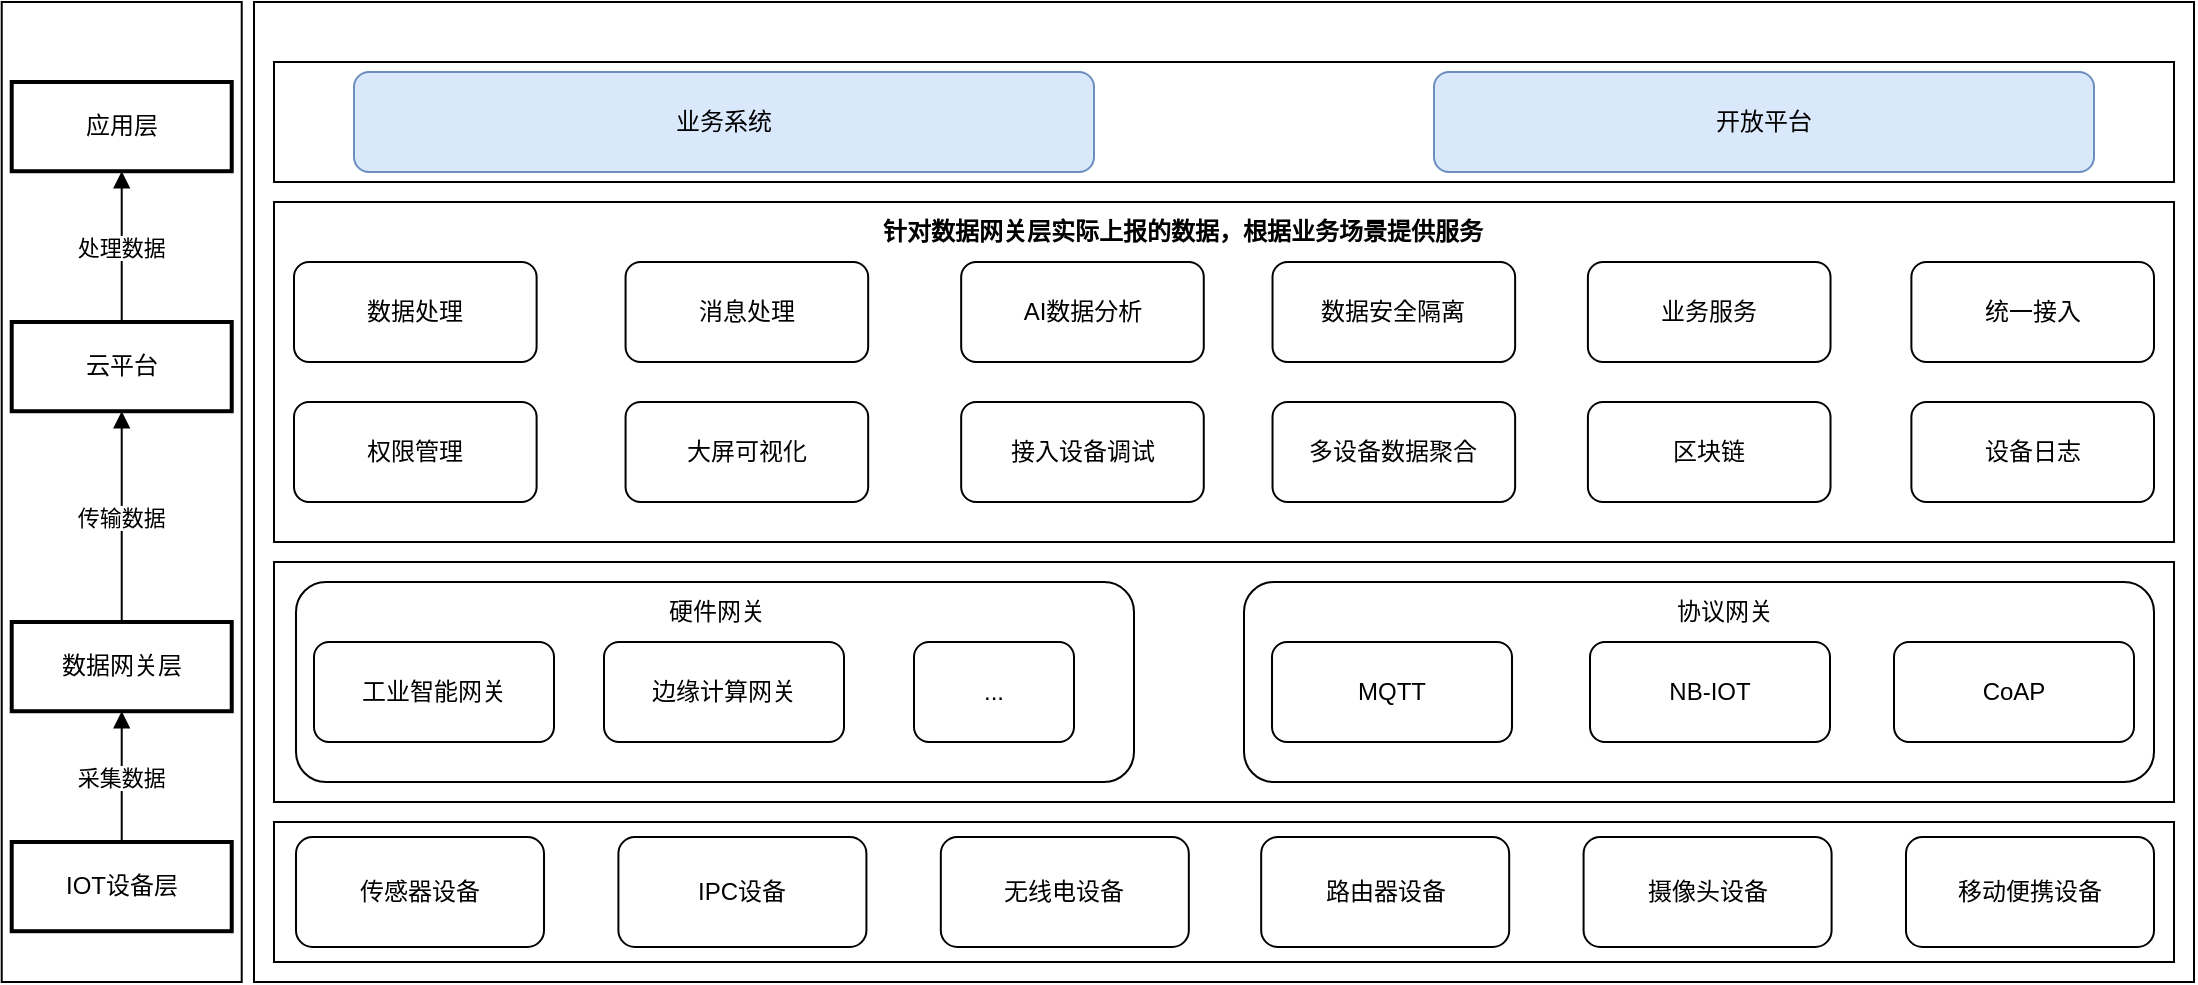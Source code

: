 <mxfile version="24.5.5" type="github">
  <diagram name="第 1 页" id="OLYgfp5TXsXwXul3KUrM">
    <mxGraphModel dx="2210" dy="761" grid="1" gridSize="10" guides="1" tooltips="1" connect="1" arrows="1" fold="1" page="1" pageScale="1" pageWidth="827" pageHeight="1169" math="0" shadow="0">
      <root>
        <mxCell id="0" />
        <mxCell id="1" parent="0" />
        <mxCell id="6H85nq_-kugTaHvLwqia-9" value="" style="rounded=0;whiteSpace=wrap;html=1;" vertex="1" parent="1">
          <mxGeometry x="110" width="970" height="490" as="geometry" />
        </mxCell>
        <mxCell id="6H85nq_-kugTaHvLwqia-11" value="" style="group" vertex="1" connectable="0" parent="1">
          <mxGeometry x="-16.14" width="120" height="490" as="geometry" />
        </mxCell>
        <mxCell id="6H85nq_-kugTaHvLwqia-10" value="" style="rounded=0;whiteSpace=wrap;html=1;" vertex="1" parent="6H85nq_-kugTaHvLwqia-11">
          <mxGeometry width="120" height="490" as="geometry" />
        </mxCell>
        <mxCell id="2" value="IOT设备层" style="whiteSpace=wrap;strokeWidth=2;" parent="6H85nq_-kugTaHvLwqia-11" vertex="1">
          <mxGeometry x="5" y="420" width="110" height="44.606" as="geometry" />
        </mxCell>
        <mxCell id="3" value="数据网关层" style="whiteSpace=wrap;strokeWidth=2;" parent="6H85nq_-kugTaHvLwqia-11" vertex="1">
          <mxGeometry x="5" y="310" width="110" height="44.61" as="geometry" />
        </mxCell>
        <mxCell id="4" value="云平台" style="whiteSpace=wrap;strokeWidth=2;" parent="6H85nq_-kugTaHvLwqia-11" vertex="1">
          <mxGeometry x="5" y="160" width="110" height="44.61" as="geometry" />
        </mxCell>
        <mxCell id="5" value="应用层" style="whiteSpace=wrap;strokeWidth=2;" parent="6H85nq_-kugTaHvLwqia-11" vertex="1">
          <mxGeometry x="5" y="40" width="110" height="44.61" as="geometry" />
        </mxCell>
        <mxCell id="6" value="采集数据" style="curved=1;startArrow=none;endArrow=block;exitX=0.5;exitY=0;exitDx=0;exitDy=0;entryX=0.5;entryY=1;entryDx=0;entryDy=0;" parent="6H85nq_-kugTaHvLwqia-11" source="2" target="3" edge="1">
          <mxGeometry relative="1" as="geometry">
            <Array as="points" />
            <mxPoint x="71.14" y="250" as="targetPoint" />
          </mxGeometry>
        </mxCell>
        <mxCell id="7" value="传输数据" style="curved=1;startArrow=none;endArrow=block;entryX=0.5;entryY=1;entryDx=0;entryDy=0;exitX=0.5;exitY=0;exitDx=0;exitDy=0;" parent="6H85nq_-kugTaHvLwqia-11" source="3" target="4" edge="1">
          <mxGeometry relative="1" as="geometry">
            <Array as="points" />
            <mxPoint x="71.14" y="200" as="sourcePoint" />
          </mxGeometry>
        </mxCell>
        <mxCell id="8" value="处理数据" style="curved=1;startArrow=none;endArrow=block;entryX=0.5;entryY=1;entryDx=0;entryDy=0;exitX=0.5;exitY=0;exitDx=0;exitDy=0;" parent="6H85nq_-kugTaHvLwqia-11" source="4" target="5" edge="1">
          <mxGeometry relative="1" as="geometry">
            <Array as="points" />
            <mxPoint x="71.14" y="100" as="sourcePoint" />
          </mxGeometry>
        </mxCell>
        <mxCell id="6H85nq_-kugTaHvLwqia-12" value="" style="rounded=0;whiteSpace=wrap;html=1;" vertex="1" parent="1">
          <mxGeometry x="120" y="30" width="950" height="60" as="geometry" />
        </mxCell>
        <mxCell id="6H85nq_-kugTaHvLwqia-13" value="" style="rounded=0;whiteSpace=wrap;html=1;" vertex="1" parent="1">
          <mxGeometry x="120" y="100" width="950" height="170" as="geometry" />
        </mxCell>
        <mxCell id="6H85nq_-kugTaHvLwqia-14" value="业务系统" style="rounded=1;whiteSpace=wrap;html=1;fillColor=#dae8fc;strokeColor=#6c8ebf;" vertex="1" parent="1">
          <mxGeometry x="160" y="35" width="370" height="50" as="geometry" />
        </mxCell>
        <mxCell id="6H85nq_-kugTaHvLwqia-15" value="开放平台" style="rounded=1;whiteSpace=wrap;html=1;fillColor=#dae8fc;strokeColor=#6c8ebf;" vertex="1" parent="1">
          <mxGeometry x="700" y="35" width="330" height="50" as="geometry" />
        </mxCell>
        <mxCell id="6H85nq_-kugTaHvLwqia-16" value="&lt;font face=&quot;Verdana&quot;&gt;&lt;b&gt;针对数据网关层实际上报的数据，根据业务场景提供服务&lt;/b&gt;&lt;/font&gt;" style="text;html=1;align=center;verticalAlign=middle;resizable=0;points=[];autosize=1;strokeColor=none;fillColor=none;fontFamily=Helvetica;" vertex="1" parent="1">
          <mxGeometry x="414" y="100" width="320" height="30" as="geometry" />
        </mxCell>
        <mxCell id="6H85nq_-kugTaHvLwqia-24" value="" style="group" vertex="1" connectable="0" parent="1">
          <mxGeometry x="130" y="130" width="930" height="50" as="geometry" />
        </mxCell>
        <mxCell id="6H85nq_-kugTaHvLwqia-17" value="数据处理" style="rounded=1;whiteSpace=wrap;html=1;" vertex="1" parent="6H85nq_-kugTaHvLwqia-24">
          <mxGeometry width="121.304" height="50" as="geometry" />
        </mxCell>
        <mxCell id="6H85nq_-kugTaHvLwqia-19" value="消息处理" style="rounded=1;whiteSpace=wrap;html=1;" vertex="1" parent="6H85nq_-kugTaHvLwqia-24">
          <mxGeometry x="165.783" width="121.304" height="50" as="geometry" />
        </mxCell>
        <mxCell id="6H85nq_-kugTaHvLwqia-20" value="AI数据分析" style="rounded=1;whiteSpace=wrap;html=1;" vertex="1" parent="6H85nq_-kugTaHvLwqia-24">
          <mxGeometry x="333.587" width="121.304" height="50" as="geometry" />
        </mxCell>
        <mxCell id="6H85nq_-kugTaHvLwqia-21" value="数据安全隔离" style="rounded=1;whiteSpace=wrap;html=1;" vertex="1" parent="6H85nq_-kugTaHvLwqia-24">
          <mxGeometry x="489.261" width="121.304" height="50" as="geometry" />
        </mxCell>
        <mxCell id="6H85nq_-kugTaHvLwqia-22" value="业务服务" style="rounded=1;whiteSpace=wrap;html=1;" vertex="1" parent="6H85nq_-kugTaHvLwqia-24">
          <mxGeometry x="646.957" width="121.304" height="50" as="geometry" />
        </mxCell>
        <mxCell id="6H85nq_-kugTaHvLwqia-23" value="统一接入" style="rounded=1;whiteSpace=wrap;html=1;" vertex="1" parent="6H85nq_-kugTaHvLwqia-24">
          <mxGeometry x="808.696" width="121.304" height="50" as="geometry" />
        </mxCell>
        <mxCell id="6H85nq_-kugTaHvLwqia-25" value="" style="group" vertex="1" connectable="0" parent="1">
          <mxGeometry x="130" y="200" width="930" height="50" as="geometry" />
        </mxCell>
        <mxCell id="6H85nq_-kugTaHvLwqia-26" value="权限管理" style="rounded=1;whiteSpace=wrap;html=1;" vertex="1" parent="6H85nq_-kugTaHvLwqia-25">
          <mxGeometry width="121.304" height="50" as="geometry" />
        </mxCell>
        <mxCell id="6H85nq_-kugTaHvLwqia-27" value="大屏可视化" style="rounded=1;whiteSpace=wrap;html=1;" vertex="1" parent="6H85nq_-kugTaHvLwqia-25">
          <mxGeometry x="165.783" width="121.304" height="50" as="geometry" />
        </mxCell>
        <mxCell id="6H85nq_-kugTaHvLwqia-28" value="接入设备调试" style="rounded=1;whiteSpace=wrap;html=1;" vertex="1" parent="6H85nq_-kugTaHvLwqia-25">
          <mxGeometry x="333.587" width="121.304" height="50" as="geometry" />
        </mxCell>
        <mxCell id="6H85nq_-kugTaHvLwqia-29" value="多设备数据聚合" style="rounded=1;whiteSpace=wrap;html=1;" vertex="1" parent="6H85nq_-kugTaHvLwqia-25">
          <mxGeometry x="489.261" width="121.304" height="50" as="geometry" />
        </mxCell>
        <mxCell id="6H85nq_-kugTaHvLwqia-30" value="区块链" style="rounded=1;whiteSpace=wrap;html=1;" vertex="1" parent="6H85nq_-kugTaHvLwqia-25">
          <mxGeometry x="646.957" width="121.304" height="50" as="geometry" />
        </mxCell>
        <mxCell id="6H85nq_-kugTaHvLwqia-31" value="设备日志" style="rounded=1;whiteSpace=wrap;html=1;" vertex="1" parent="6H85nq_-kugTaHvLwqia-25">
          <mxGeometry x="808.696" width="121.304" height="50" as="geometry" />
        </mxCell>
        <mxCell id="6H85nq_-kugTaHvLwqia-33" value="" style="rounded=0;whiteSpace=wrap;html=1;" vertex="1" parent="1">
          <mxGeometry x="120" y="280" width="950" height="120" as="geometry" />
        </mxCell>
        <mxCell id="6H85nq_-kugTaHvLwqia-34" value="" style="rounded=1;whiteSpace=wrap;html=1;" vertex="1" parent="1">
          <mxGeometry x="131" y="290" width="419" height="100" as="geometry" />
        </mxCell>
        <mxCell id="6H85nq_-kugTaHvLwqia-35" value="硬件网关" style="text;html=1;align=center;verticalAlign=middle;resizable=0;points=[];autosize=1;strokeColor=none;fillColor=none;" vertex="1" parent="1">
          <mxGeometry x="305.5" y="290" width="70" height="30" as="geometry" />
        </mxCell>
        <mxCell id="6H85nq_-kugTaHvLwqia-36" value="工业智能网关" style="rounded=1;whiteSpace=wrap;html=1;" vertex="1" parent="1">
          <mxGeometry x="140" y="320" width="120" height="50" as="geometry" />
        </mxCell>
        <mxCell id="6H85nq_-kugTaHvLwqia-37" value="边缘计算网关" style="rounded=1;whiteSpace=wrap;html=1;" vertex="1" parent="1">
          <mxGeometry x="285" y="320" width="120" height="50" as="geometry" />
        </mxCell>
        <mxCell id="6H85nq_-kugTaHvLwqia-38" value="..." style="rounded=1;whiteSpace=wrap;html=1;" vertex="1" parent="1">
          <mxGeometry x="440" y="320" width="80" height="50" as="geometry" />
        </mxCell>
        <mxCell id="6H85nq_-kugTaHvLwqia-39" value="" style="rounded=1;whiteSpace=wrap;html=1;" vertex="1" parent="1">
          <mxGeometry x="605" y="290" width="455" height="100" as="geometry" />
        </mxCell>
        <mxCell id="6H85nq_-kugTaHvLwqia-40" value="协议网关" style="text;html=1;align=center;verticalAlign=middle;resizable=0;points=[];autosize=1;strokeColor=none;fillColor=none;" vertex="1" parent="1">
          <mxGeometry x="810" y="290" width="70" height="30" as="geometry" />
        </mxCell>
        <mxCell id="6H85nq_-kugTaHvLwqia-41" value="MQTT" style="rounded=1;whiteSpace=wrap;html=1;" vertex="1" parent="1">
          <mxGeometry x="619" y="320" width="120" height="50" as="geometry" />
        </mxCell>
        <mxCell id="6H85nq_-kugTaHvLwqia-42" value="NB-IOT" style="rounded=1;whiteSpace=wrap;html=1;" vertex="1" parent="1">
          <mxGeometry x="778" y="320" width="120" height="50" as="geometry" />
        </mxCell>
        <mxCell id="6H85nq_-kugTaHvLwqia-43" value="CoAP" style="rounded=1;whiteSpace=wrap;html=1;" vertex="1" parent="1">
          <mxGeometry x="930" y="320" width="120" height="50" as="geometry" />
        </mxCell>
        <mxCell id="6H85nq_-kugTaHvLwqia-45" value="" style="rounded=0;whiteSpace=wrap;html=1;" vertex="1" parent="1">
          <mxGeometry x="120" y="410" width="950" height="70" as="geometry" />
        </mxCell>
        <mxCell id="6H85nq_-kugTaHvLwqia-52" value="" style="group" vertex="1" connectable="0" parent="1">
          <mxGeometry x="131" y="417.5" width="929" height="55" as="geometry" />
        </mxCell>
        <mxCell id="6H85nq_-kugTaHvLwqia-46" value="传感器设备" style="rounded=1;whiteSpace=wrap;html=1;" vertex="1" parent="6H85nq_-kugTaHvLwqia-52">
          <mxGeometry width="124.004" height="55" as="geometry" />
        </mxCell>
        <mxCell id="6H85nq_-kugTaHvLwqia-47" value="IPC设备" style="rounded=1;whiteSpace=wrap;html=1;" vertex="1" parent="6H85nq_-kugTaHvLwqia-52">
          <mxGeometry x="161.206" width="124.004" height="55" as="geometry" />
        </mxCell>
        <mxCell id="6H85nq_-kugTaHvLwqia-48" value="无线电设备" style="rounded=1;whiteSpace=wrap;html=1;" vertex="1" parent="6H85nq_-kugTaHvLwqia-52">
          <mxGeometry x="322.412" width="124.004" height="55" as="geometry" />
        </mxCell>
        <mxCell id="6H85nq_-kugTaHvLwqia-49" value="路由器设备" style="rounded=1;whiteSpace=wrap;html=1;" vertex="1" parent="6H85nq_-kugTaHvLwqia-52">
          <mxGeometry x="482.584" width="124.004" height="55" as="geometry" />
        </mxCell>
        <mxCell id="6H85nq_-kugTaHvLwqia-50" value="摄像头设备" style="rounded=1;whiteSpace=wrap;html=1;" vertex="1" parent="6H85nq_-kugTaHvLwqia-52">
          <mxGeometry x="643.79" width="124.004" height="55" as="geometry" />
        </mxCell>
        <mxCell id="6H85nq_-kugTaHvLwqia-51" value="移动便携设备" style="rounded=1;whiteSpace=wrap;html=1;" vertex="1" parent="6H85nq_-kugTaHvLwqia-52">
          <mxGeometry x="804.996" width="124.004" height="55" as="geometry" />
        </mxCell>
      </root>
    </mxGraphModel>
  </diagram>
</mxfile>
